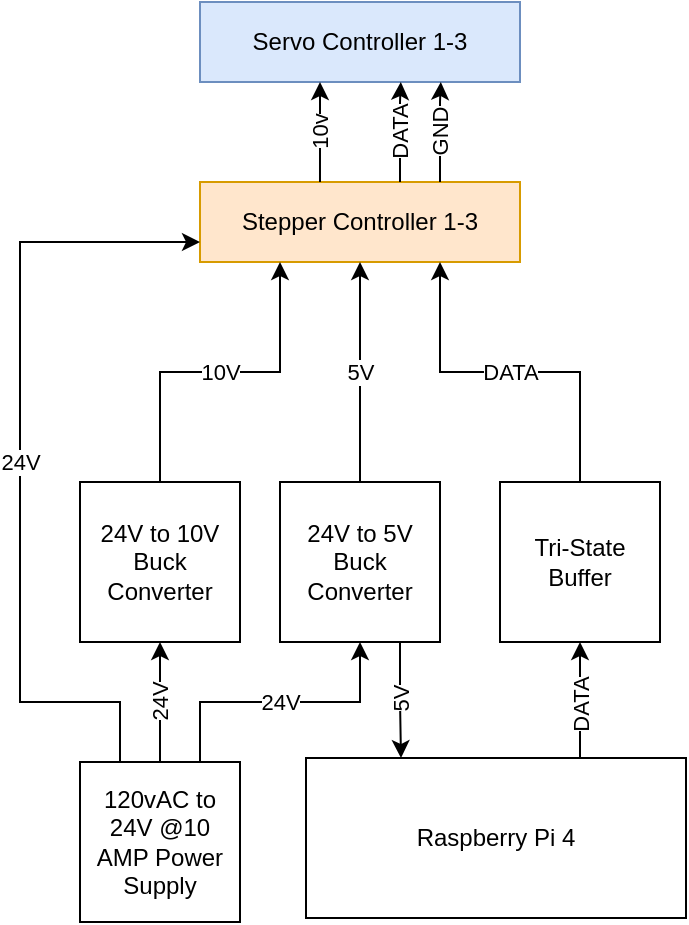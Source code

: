 <mxfile version="12.5.3" type="github">
  <diagram id="L1jbM8mW93wAwY44JAMb" name="Page-1">
    <mxGraphModel dx="1185" dy="762" grid="1" gridSize="10" guides="1" tooltips="1" connect="1" arrows="1" fold="1" page="1" pageScale="1" pageWidth="850" pageHeight="1100" math="0" shadow="0">
      <root>
        <mxCell id="0"/>
        <mxCell id="1" parent="0"/>
        <mxCell id="L1meJ5uZWwkOYdYvXUN--1" value="Stepper Controller 1-3" style="rounded=0;whiteSpace=wrap;html=1;fillColor=#ffe6cc;strokeColor=#d79b00;" parent="1" vertex="1">
          <mxGeometry x="240" y="560" width="160" height="40" as="geometry"/>
        </mxCell>
        <mxCell id="L1meJ5uZWwkOYdYvXUN--4" value="Servo Controller 1-3" style="rounded=0;whiteSpace=wrap;html=1;fillColor=#dae8fc;strokeColor=#6c8ebf;" parent="1" vertex="1">
          <mxGeometry x="240" y="470" width="160" height="40" as="geometry"/>
        </mxCell>
        <mxCell id="L1meJ5uZWwkOYdYvXUN--9" value="10v" style="edgeStyle=orthogonalEdgeStyle;rounded=0;orthogonalLoop=1;jettySize=auto;html=1;exitX=0.25;exitY=0;exitDx=0;exitDy=0;labelPosition=center;verticalLabelPosition=middle;align=center;verticalAlign=middle;horizontal=0;" parent="1" edge="1">
          <mxGeometry relative="1" as="geometry">
            <mxPoint x="299.997" y="559.996" as="sourcePoint"/>
            <mxPoint x="300" y="510" as="targetPoint"/>
            <Array as="points">
              <mxPoint x="300" y="540"/>
              <mxPoint x="300" y="540"/>
            </Array>
          </mxGeometry>
        </mxCell>
        <mxCell id="L1meJ5uZWwkOYdYvXUN--15" value="DATA" style="edgeStyle=orthogonalEdgeStyle;rounded=0;orthogonalLoop=1;jettySize=auto;html=1;exitX=0.25;exitY=0;exitDx=0;exitDy=0;labelPosition=center;verticalLabelPosition=middle;align=center;verticalAlign=middle;horizontal=0;" parent="1" edge="1">
          <mxGeometry relative="1" as="geometry">
            <mxPoint x="340" y="560" as="sourcePoint"/>
            <mxPoint x="340.4" y="510.0" as="targetPoint"/>
            <Array as="points">
              <mxPoint x="340.2" y="520"/>
              <mxPoint x="340.2" y="520"/>
            </Array>
          </mxGeometry>
        </mxCell>
        <mxCell id="L1meJ5uZWwkOYdYvXUN--16" value="GND" style="edgeStyle=orthogonalEdgeStyle;rounded=0;orthogonalLoop=1;jettySize=auto;html=1;exitX=0.25;exitY=0;exitDx=0;exitDy=0;labelPosition=center;verticalLabelPosition=middle;align=center;verticalAlign=middle;horizontal=0;" parent="1" edge="1">
          <mxGeometry relative="1" as="geometry">
            <mxPoint x="360" y="560" as="sourcePoint"/>
            <mxPoint x="360.4" y="510.0" as="targetPoint"/>
            <Array as="points">
              <mxPoint x="360.2" y="520"/>
              <mxPoint x="360.2" y="520"/>
            </Array>
          </mxGeometry>
        </mxCell>
        <mxCell id="L1meJ5uZWwkOYdYvXUN--48" value="10V" style="edgeStyle=orthogonalEdgeStyle;rounded=0;orthogonalLoop=1;jettySize=auto;html=1;exitX=0.5;exitY=0;exitDx=0;exitDy=0;entryX=0.25;entryY=1;entryDx=0;entryDy=0;" parent="1" source="L1meJ5uZWwkOYdYvXUN--45" target="L1meJ5uZWwkOYdYvXUN--1" edge="1">
          <mxGeometry relative="1" as="geometry"/>
        </mxCell>
        <mxCell id="L1meJ5uZWwkOYdYvXUN--45" value="24V to 10V Buck Converter" style="whiteSpace=wrap;html=1;aspect=fixed;" parent="1" vertex="1">
          <mxGeometry x="180" y="710" width="80" height="80" as="geometry"/>
        </mxCell>
        <mxCell id="L1meJ5uZWwkOYdYvXUN--49" value="5V" style="edgeStyle=orthogonalEdgeStyle;rounded=0;orthogonalLoop=1;jettySize=auto;html=1;exitX=0.5;exitY=0;exitDx=0;exitDy=0;entryX=0.5;entryY=1;entryDx=0;entryDy=0;" parent="1" source="L1meJ5uZWwkOYdYvXUN--46" target="L1meJ5uZWwkOYdYvXUN--1" edge="1">
          <mxGeometry relative="1" as="geometry"/>
        </mxCell>
        <mxCell id="L1meJ5uZWwkOYdYvXUN--57" value="5V" style="edgeStyle=orthogonalEdgeStyle;rounded=0;orthogonalLoop=1;jettySize=auto;html=1;exitX=0.75;exitY=1;exitDx=0;exitDy=0;entryX=0.25;entryY=0;entryDx=0;entryDy=0;horizontal=0;" parent="1" source="L1meJ5uZWwkOYdYvXUN--46" target="L1meJ5uZWwkOYdYvXUN--56" edge="1">
          <mxGeometry relative="1" as="geometry">
            <Array as="points">
              <mxPoint x="340" y="819"/>
            </Array>
          </mxGeometry>
        </mxCell>
        <mxCell id="L1meJ5uZWwkOYdYvXUN--46" value="24V to 5V Buck Converter" style="whiteSpace=wrap;html=1;aspect=fixed;" parent="1" vertex="1">
          <mxGeometry x="280" y="710" width="80" height="80" as="geometry"/>
        </mxCell>
        <mxCell id="L1meJ5uZWwkOYdYvXUN--50" value="DATA" style="edgeStyle=orthogonalEdgeStyle;rounded=0;orthogonalLoop=1;jettySize=auto;html=1;exitX=0.5;exitY=0;exitDx=0;exitDy=0;entryX=0.75;entryY=1;entryDx=0;entryDy=0;" parent="1" source="L1meJ5uZWwkOYdYvXUN--47" target="L1meJ5uZWwkOYdYvXUN--1" edge="1">
          <mxGeometry relative="1" as="geometry"/>
        </mxCell>
        <mxCell id="L1meJ5uZWwkOYdYvXUN--47" value="Tri-State Buffer" style="whiteSpace=wrap;html=1;aspect=fixed;" parent="1" vertex="1">
          <mxGeometry x="390" y="710" width="80" height="80" as="geometry"/>
        </mxCell>
        <mxCell id="L1meJ5uZWwkOYdYvXUN--52" value="24V" style="edgeStyle=orthogonalEdgeStyle;rounded=0;orthogonalLoop=1;jettySize=auto;html=1;exitX=0.75;exitY=0;exitDx=0;exitDy=0;entryX=0.5;entryY=1;entryDx=0;entryDy=0;" parent="1" source="L1meJ5uZWwkOYdYvXUN--51" target="L1meJ5uZWwkOYdYvXUN--46" edge="1">
          <mxGeometry relative="1" as="geometry"/>
        </mxCell>
        <mxCell id="L1meJ5uZWwkOYdYvXUN--53" value="24V" style="edgeStyle=orthogonalEdgeStyle;rounded=0;orthogonalLoop=1;jettySize=auto;html=1;exitX=0.5;exitY=0;exitDx=0;exitDy=0;entryX=0.5;entryY=1;entryDx=0;entryDy=0;horizontal=0;" parent="1" source="L1meJ5uZWwkOYdYvXUN--51" target="L1meJ5uZWwkOYdYvXUN--45" edge="1">
          <mxGeometry relative="1" as="geometry"/>
        </mxCell>
        <mxCell id="L1meJ5uZWwkOYdYvXUN--54" value="24V" style="edgeStyle=orthogonalEdgeStyle;rounded=0;orthogonalLoop=1;jettySize=auto;html=1;exitX=0.25;exitY=0;exitDx=0;exitDy=0;entryX=0;entryY=0.75;entryDx=0;entryDy=0;" parent="1" source="L1meJ5uZWwkOYdYvXUN--51" target="L1meJ5uZWwkOYdYvXUN--1" edge="1">
          <mxGeometry relative="1" as="geometry">
            <Array as="points">
              <mxPoint x="200" y="820"/>
              <mxPoint x="150" y="820"/>
              <mxPoint x="150" y="590"/>
            </Array>
          </mxGeometry>
        </mxCell>
        <mxCell id="L1meJ5uZWwkOYdYvXUN--51" value="120vAC to 24V @10 AMP Power Supply" style="whiteSpace=wrap;html=1;aspect=fixed;" parent="1" vertex="1">
          <mxGeometry x="180" y="850" width="80" height="80" as="geometry"/>
        </mxCell>
        <mxCell id="L1meJ5uZWwkOYdYvXUN--59" value="DATA" style="edgeStyle=orthogonalEdgeStyle;rounded=0;orthogonalLoop=1;jettySize=auto;html=1;exitX=0.75;exitY=0;exitDx=0;exitDy=0;entryX=0.5;entryY=1;entryDx=0;entryDy=0;horizontal=0;" parent="1" source="L1meJ5uZWwkOYdYvXUN--56" target="L1meJ5uZWwkOYdYvXUN--47" edge="1">
          <mxGeometry relative="1" as="geometry">
            <Array as="points">
              <mxPoint x="430" y="848"/>
            </Array>
          </mxGeometry>
        </mxCell>
        <mxCell id="L1meJ5uZWwkOYdYvXUN--56" value="Raspberry Pi 4" style="rounded=0;whiteSpace=wrap;html=1;" parent="1" vertex="1">
          <mxGeometry x="293" y="848" width="190" height="80" as="geometry"/>
        </mxCell>
      </root>
    </mxGraphModel>
  </diagram>
</mxfile>
